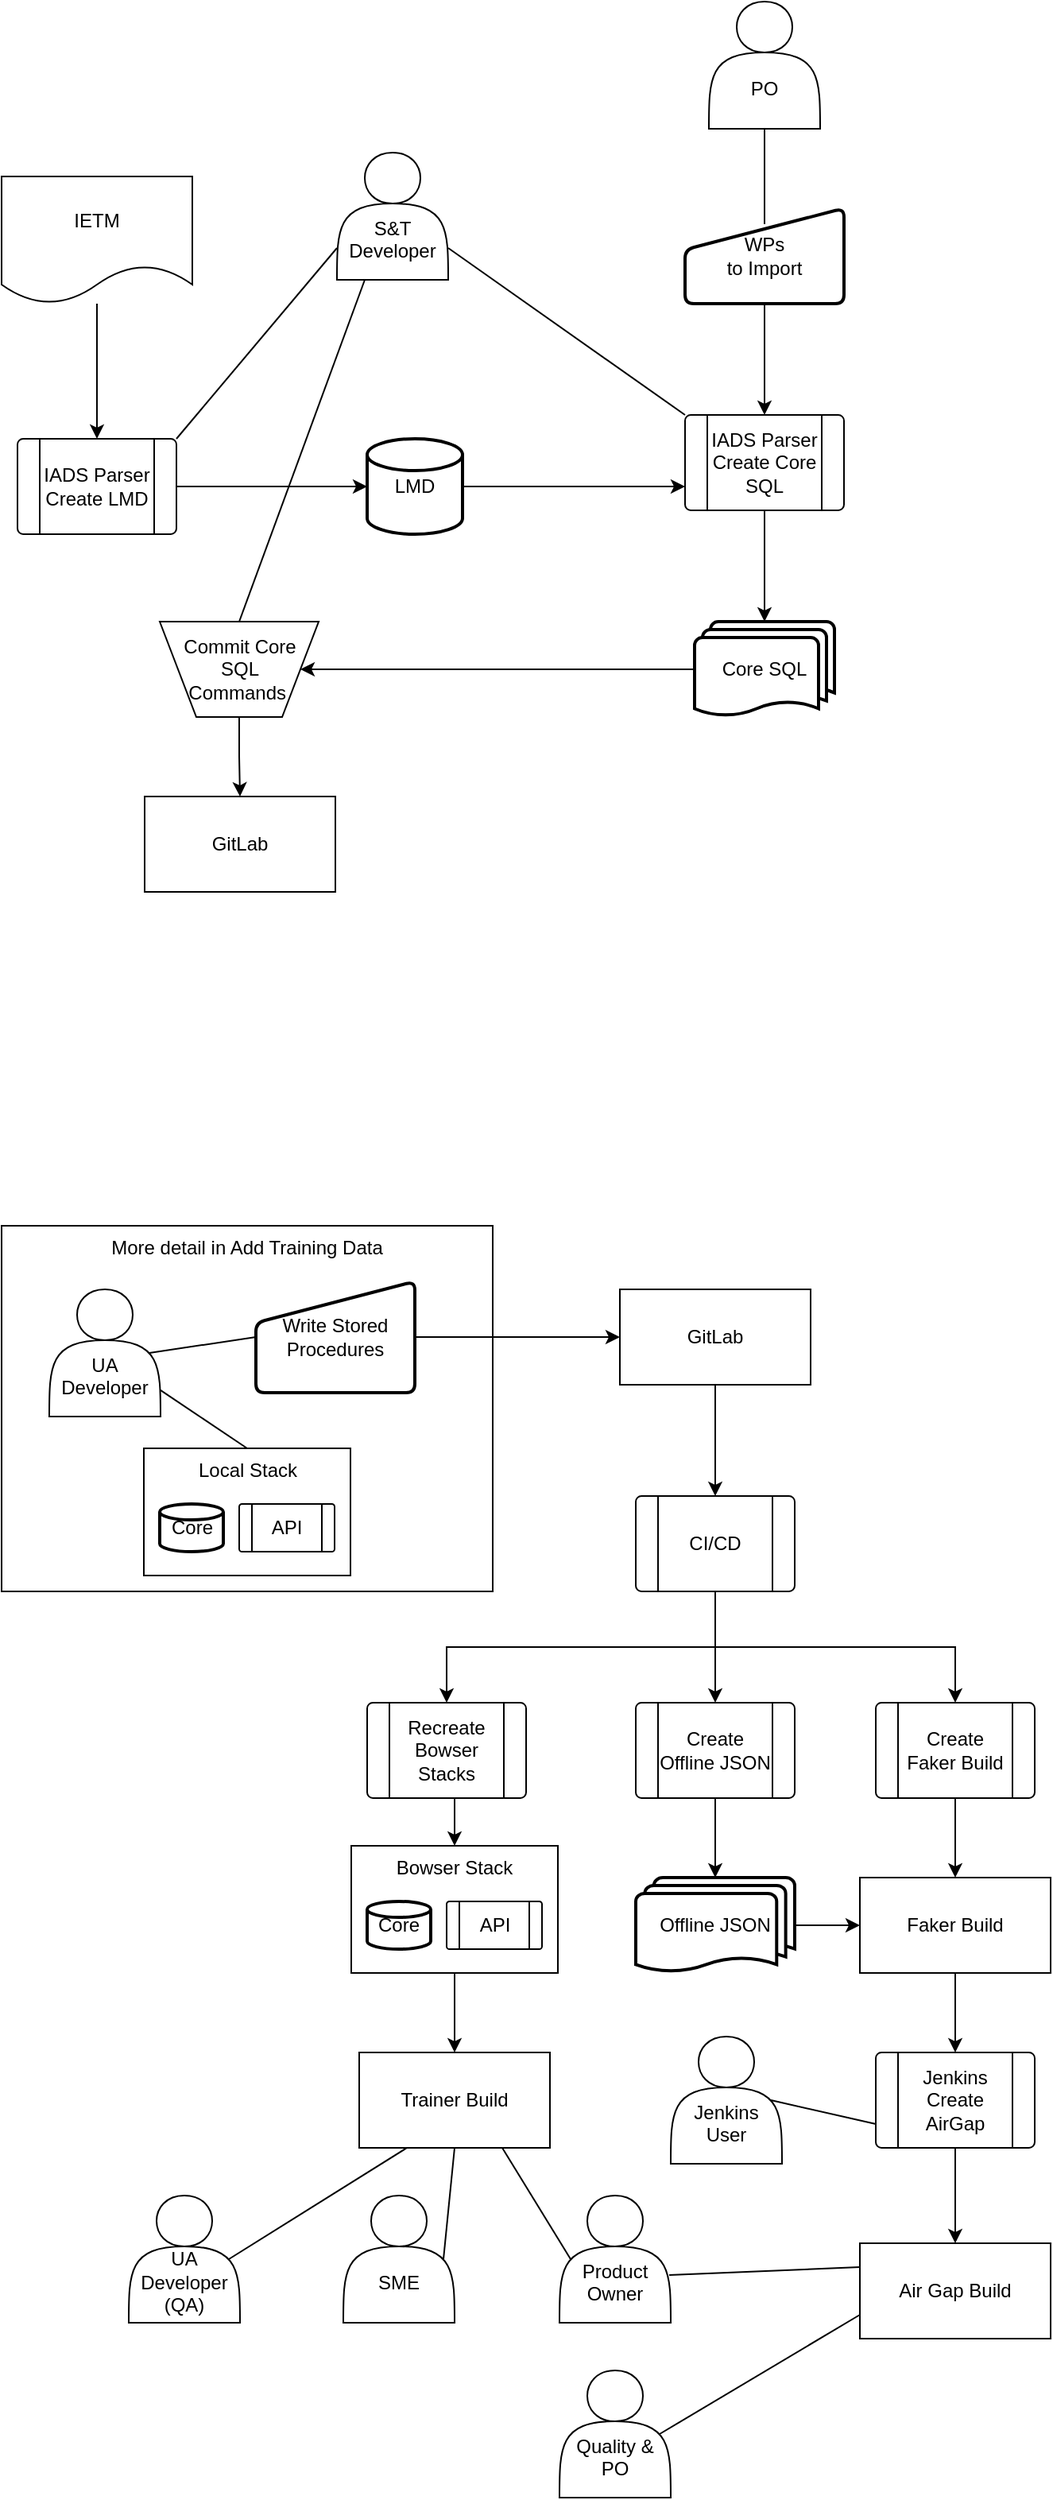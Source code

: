 <mxfile version="22.1.11" type="github">
  <diagram id="C5RBs43oDa-KdzZeNtuy" name="Page-1">
    <mxGraphModel dx="1621" dy="2085" grid="1" gridSize="10" guides="1" tooltips="1" connect="1" arrows="1" fold="1" page="1" pageScale="1" pageWidth="827" pageHeight="1169" math="0" shadow="0">
      <root>
        <mxCell id="WIyWlLk6GJQsqaUBKTNV-0" />
        <mxCell id="WIyWlLk6GJQsqaUBKTNV-1" parent="WIyWlLk6GJQsqaUBKTNV-0" />
        <mxCell id="gmqt5DbwduWL5jJ9nKZi-1" value="More detail in Add Training Data" style="rounded=0;whiteSpace=wrap;html=1;fillColor=none;verticalAlign=top;" parent="WIyWlLk6GJQsqaUBKTNV-1" vertex="1">
          <mxGeometry x="90" y="110" width="309" height="230" as="geometry" />
        </mxCell>
        <mxCell id="QNDEEkscUu9Zg__NJOHl-0" value="IETM" style="shape=document;whiteSpace=wrap;html=1;boundedLbl=1;" parent="WIyWlLk6GJQsqaUBKTNV-1" vertex="1">
          <mxGeometry x="90" y="-550" width="120" height="80" as="geometry" />
        </mxCell>
        <mxCell id="QNDEEkscUu9Zg__NJOHl-3" style="edgeStyle=orthogonalEdgeStyle;rounded=0;orthogonalLoop=1;jettySize=auto;html=1;exitX=0.5;exitY=0;exitDx=0;exitDy=0;endArrow=none;endFill=0;startArrow=classic;startFill=1;" parent="WIyWlLk6GJQsqaUBKTNV-1" source="QNDEEkscUu9Zg__NJOHl-18" target="QNDEEkscUu9Zg__NJOHl-0" edge="1">
          <mxGeometry relative="1" as="geometry">
            <mxPoint x="150" y="-385" as="sourcePoint" />
          </mxGeometry>
        </mxCell>
        <mxCell id="QNDEEkscUu9Zg__NJOHl-7" style="edgeStyle=orthogonalEdgeStyle;rounded=0;orthogonalLoop=1;jettySize=auto;html=1;exitX=1;exitY=0.5;exitDx=0;exitDy=0;entryX=0;entryY=0.5;entryDx=0;entryDy=0;entryPerimeter=0;" parent="WIyWlLk6GJQsqaUBKTNV-1" source="QNDEEkscUu9Zg__NJOHl-18" target="QNDEEkscUu9Zg__NJOHl-16" edge="1">
          <mxGeometry relative="1" as="geometry">
            <mxPoint x="150" y="-325" as="sourcePoint" />
            <mxPoint x="220" y="-295" as="targetPoint" />
          </mxGeometry>
        </mxCell>
        <mxCell id="QNDEEkscUu9Zg__NJOHl-8" value="Write Stored&lt;br&gt;Procedures" style="html=1;strokeWidth=2;shape=manualInput;whiteSpace=wrap;rounded=1;size=26;arcSize=11;" parent="WIyWlLk6GJQsqaUBKTNV-1" vertex="1">
          <mxGeometry x="250" y="145" width="100" height="70" as="geometry" />
        </mxCell>
        <mxCell id="QNDEEkscUu9Zg__NJOHl-25" style="edgeStyle=orthogonalEdgeStyle;rounded=0;orthogonalLoop=1;jettySize=auto;html=1;exitX=0.5;exitY=1;exitDx=0;exitDy=0;" parent="WIyWlLk6GJQsqaUBKTNV-1" source="gmqt5DbwduWL5jJ9nKZi-27" target="QNDEEkscUu9Zg__NJOHl-24" edge="1">
          <mxGeometry relative="1" as="geometry">
            <mxPoint x="539" y="210" as="sourcePoint" />
          </mxGeometry>
        </mxCell>
        <mxCell id="QNDEEkscUu9Zg__NJOHl-15" style="edgeStyle=orthogonalEdgeStyle;rounded=0;orthogonalLoop=1;jettySize=auto;html=1;exitX=1;exitY=0.5;exitDx=0;exitDy=0;entryX=0;entryY=0.5;entryDx=0;entryDy=0;" parent="WIyWlLk6GJQsqaUBKTNV-1" source="QNDEEkscUu9Zg__NJOHl-8" target="gmqt5DbwduWL5jJ9nKZi-27" edge="1">
          <mxGeometry relative="1" as="geometry">
            <mxPoint x="509" y="180" as="targetPoint" />
          </mxGeometry>
        </mxCell>
        <mxCell id="QNDEEkscUu9Zg__NJOHl-29" style="edgeStyle=orthogonalEdgeStyle;rounded=0;orthogonalLoop=1;jettySize=auto;html=1;exitX=1;exitY=0.5;exitDx=0;exitDy=0;exitPerimeter=0;entryX=0;entryY=0.75;entryDx=0;entryDy=0;" parent="WIyWlLk6GJQsqaUBKTNV-1" source="QNDEEkscUu9Zg__NJOHl-16" target="gmqt5DbwduWL5jJ9nKZi-11" edge="1">
          <mxGeometry relative="1" as="geometry">
            <mxPoint x="540" y="-275" as="targetPoint" />
          </mxGeometry>
        </mxCell>
        <mxCell id="QNDEEkscUu9Zg__NJOHl-16" value="LMD" style="strokeWidth=2;html=1;shape=mxgraph.flowchart.database;whiteSpace=wrap;" parent="WIyWlLk6GJQsqaUBKTNV-1" vertex="1">
          <mxGeometry x="320" y="-385" width="60" height="60" as="geometry" />
        </mxCell>
        <mxCell id="QNDEEkscUu9Zg__NJOHl-18" value="IADS Parser Create LMD" style="verticalLabelPosition=middle;verticalAlign=middle;html=1;shape=process;whiteSpace=wrap;rounded=1;size=0.14;arcSize=6;labelPosition=center;align=center;" parent="WIyWlLk6GJQsqaUBKTNV-1" vertex="1">
          <mxGeometry x="100" y="-385" width="100" height="60" as="geometry" />
        </mxCell>
        <mxCell id="QNDEEkscUu9Zg__NJOHl-22" value="&lt;br&gt;&lt;br&gt;UA Developer" style="shape=actor;whiteSpace=wrap;html=1;labelPosition=center;verticalLabelPosition=middle;align=center;verticalAlign=middle;" parent="WIyWlLk6GJQsqaUBKTNV-1" vertex="1">
          <mxGeometry x="120" y="150" width="70" height="80" as="geometry" />
        </mxCell>
        <mxCell id="QNDEEkscUu9Zg__NJOHl-43" style="edgeStyle=orthogonalEdgeStyle;rounded=0;orthogonalLoop=1;jettySize=auto;html=1;exitX=0.5;exitY=1;exitDx=0;exitDy=0;entryX=0.5;entryY=0;entryDx=0;entryDy=0;" parent="WIyWlLk6GJQsqaUBKTNV-1" source="QNDEEkscUu9Zg__NJOHl-24" target="QNDEEkscUu9Zg__NJOHl-42" edge="1">
          <mxGeometry relative="1" as="geometry" />
        </mxCell>
        <mxCell id="QNDEEkscUu9Zg__NJOHl-46" style="edgeStyle=orthogonalEdgeStyle;rounded=0;orthogonalLoop=1;jettySize=auto;html=1;exitX=0.5;exitY=1;exitDx=0;exitDy=0;entryX=0.5;entryY=0;entryDx=0;entryDy=0;" parent="WIyWlLk6GJQsqaUBKTNV-1" source="QNDEEkscUu9Zg__NJOHl-24" target="QNDEEkscUu9Zg__NJOHl-45" edge="1">
          <mxGeometry relative="1" as="geometry" />
        </mxCell>
        <mxCell id="QNDEEkscUu9Zg__NJOHl-49" style="edgeStyle=orthogonalEdgeStyle;rounded=0;orthogonalLoop=1;jettySize=auto;html=1;exitX=0.5;exitY=1;exitDx=0;exitDy=0;entryX=0.5;entryY=0;entryDx=0;entryDy=0;" parent="WIyWlLk6GJQsqaUBKTNV-1" source="QNDEEkscUu9Zg__NJOHl-24" target="QNDEEkscUu9Zg__NJOHl-48" edge="1">
          <mxGeometry relative="1" as="geometry" />
        </mxCell>
        <mxCell id="QNDEEkscUu9Zg__NJOHl-24" value="CI/CD" style="verticalLabelPosition=middle;verticalAlign=middle;html=1;shape=process;whiteSpace=wrap;rounded=1;size=0.14;arcSize=6;labelPosition=center;align=center;" parent="WIyWlLk6GJQsqaUBKTNV-1" vertex="1">
          <mxGeometry x="489" y="280" width="100" height="60" as="geometry" />
        </mxCell>
        <mxCell id="QNDEEkscUu9Zg__NJOHl-52" style="edgeStyle=orthogonalEdgeStyle;rounded=0;orthogonalLoop=1;jettySize=auto;html=1;exitX=1;exitY=0.5;exitDx=0;exitDy=0;exitPerimeter=0;entryX=0;entryY=0.5;entryDx=0;entryDy=0;" parent="WIyWlLk6GJQsqaUBKTNV-1" source="QNDEEkscUu9Zg__NJOHl-32" target="QNDEEkscUu9Zg__NJOHl-51" edge="1">
          <mxGeometry relative="1" as="geometry" />
        </mxCell>
        <mxCell id="QNDEEkscUu9Zg__NJOHl-32" value="Offline JSON" style="strokeWidth=2;html=1;shape=mxgraph.flowchart.multi-document;whiteSpace=wrap;" parent="WIyWlLk6GJQsqaUBKTNV-1" vertex="1">
          <mxGeometry x="489" y="520" width="100" height="60" as="geometry" />
        </mxCell>
        <mxCell id="QNDEEkscUu9Zg__NJOHl-60" style="edgeStyle=orthogonalEdgeStyle;rounded=0;orthogonalLoop=1;jettySize=auto;html=1;exitX=0.5;exitY=1;exitDx=0;exitDy=0;entryX=0.5;entryY=0;entryDx=0;entryDy=0;" parent="WIyWlLk6GJQsqaUBKTNV-1" source="QNDEEkscUu9Zg__NJOHl-39" target="QNDEEkscUu9Zg__NJOHl-57" edge="1">
          <mxGeometry relative="1" as="geometry">
            <mxPoint x="355" y="600" as="sourcePoint" />
          </mxGeometry>
        </mxCell>
        <mxCell id="QNDEEkscUu9Zg__NJOHl-39" value="Bowser Stack" style="rounded=0;whiteSpace=wrap;html=1;verticalAlign=top;" parent="WIyWlLk6GJQsqaUBKTNV-1" vertex="1">
          <mxGeometry x="310" y="500" width="130" height="80" as="geometry" />
        </mxCell>
        <mxCell id="QNDEEkscUu9Zg__NJOHl-44" style="edgeStyle=orthogonalEdgeStyle;rounded=0;orthogonalLoop=1;jettySize=auto;html=1;exitX=0.5;exitY=1;exitDx=0;exitDy=0;entryX=0.5;entryY=0;entryDx=0;entryDy=0;" parent="WIyWlLk6GJQsqaUBKTNV-1" source="QNDEEkscUu9Zg__NJOHl-42" target="QNDEEkscUu9Zg__NJOHl-39" edge="1">
          <mxGeometry relative="1" as="geometry" />
        </mxCell>
        <mxCell id="QNDEEkscUu9Zg__NJOHl-42" value="Recreate Bowser Stacks" style="verticalLabelPosition=middle;verticalAlign=middle;html=1;shape=process;whiteSpace=wrap;rounded=1;size=0.14;arcSize=6;labelPosition=center;align=center;" parent="WIyWlLk6GJQsqaUBKTNV-1" vertex="1">
          <mxGeometry x="320" y="410" width="100" height="60" as="geometry" />
        </mxCell>
        <mxCell id="QNDEEkscUu9Zg__NJOHl-53" style="edgeStyle=orthogonalEdgeStyle;rounded=0;orthogonalLoop=1;jettySize=auto;html=1;exitX=0.5;exitY=1;exitDx=0;exitDy=0;" parent="WIyWlLk6GJQsqaUBKTNV-1" source="QNDEEkscUu9Zg__NJOHl-45" target="QNDEEkscUu9Zg__NJOHl-51" edge="1">
          <mxGeometry relative="1" as="geometry" />
        </mxCell>
        <mxCell id="QNDEEkscUu9Zg__NJOHl-45" value="Create Faker Build" style="verticalLabelPosition=middle;verticalAlign=middle;html=1;shape=process;whiteSpace=wrap;rounded=1;size=0.14;arcSize=6;labelPosition=center;align=center;" parent="WIyWlLk6GJQsqaUBKTNV-1" vertex="1">
          <mxGeometry x="640" y="410" width="100" height="60" as="geometry" />
        </mxCell>
        <mxCell id="QNDEEkscUu9Zg__NJOHl-48" value="Create Offline JSON" style="verticalLabelPosition=middle;verticalAlign=middle;html=1;shape=process;whiteSpace=wrap;rounded=1;size=0.14;arcSize=6;labelPosition=center;align=center;" parent="WIyWlLk6GJQsqaUBKTNV-1" vertex="1">
          <mxGeometry x="489" y="410" width="100" height="60" as="geometry" />
        </mxCell>
        <mxCell id="QNDEEkscUu9Zg__NJOHl-50" style="edgeStyle=orthogonalEdgeStyle;rounded=0;orthogonalLoop=1;jettySize=auto;html=1;exitX=0.5;exitY=1;exitDx=0;exitDy=0;entryX=0.5;entryY=0;entryDx=0;entryDy=0;entryPerimeter=0;" parent="WIyWlLk6GJQsqaUBKTNV-1" source="QNDEEkscUu9Zg__NJOHl-48" target="QNDEEkscUu9Zg__NJOHl-32" edge="1">
          <mxGeometry relative="1" as="geometry" />
        </mxCell>
        <mxCell id="gmqt5DbwduWL5jJ9nKZi-29" style="edgeStyle=orthogonalEdgeStyle;rounded=0;orthogonalLoop=1;jettySize=auto;html=1;exitX=0.5;exitY=1;exitDx=0;exitDy=0;entryX=0.5;entryY=0;entryDx=0;entryDy=0;" parent="WIyWlLk6GJQsqaUBKTNV-1" source="QNDEEkscUu9Zg__NJOHl-51" target="gmqt5DbwduWL5jJ9nKZi-28" edge="1">
          <mxGeometry relative="1" as="geometry" />
        </mxCell>
        <mxCell id="QNDEEkscUu9Zg__NJOHl-51" value="Faker Build" style="rounded=0;whiteSpace=wrap;html=1;" parent="WIyWlLk6GJQsqaUBKTNV-1" vertex="1">
          <mxGeometry x="630" y="520" width="120" height="60" as="geometry" />
        </mxCell>
        <mxCell id="QNDEEkscUu9Zg__NJOHl-57" value="Trainer Build" style="rounded=0;whiteSpace=wrap;html=1;" parent="WIyWlLk6GJQsqaUBKTNV-1" vertex="1">
          <mxGeometry x="315" y="630" width="120" height="60" as="geometry" />
        </mxCell>
        <mxCell id="QNDEEkscUu9Zg__NJOHl-58" value="&lt;br&gt;&lt;br&gt;UA Developer (QA)" style="shape=actor;whiteSpace=wrap;html=1;labelPosition=center;verticalLabelPosition=middle;align=center;verticalAlign=middle;" parent="WIyWlLk6GJQsqaUBKTNV-1" vertex="1">
          <mxGeometry x="170" y="720" width="70" height="80" as="geometry" />
        </mxCell>
        <mxCell id="QNDEEkscUu9Zg__NJOHl-61" value="&lt;br&gt;&lt;br&gt;Product Owner" style="shape=actor;whiteSpace=wrap;html=1;labelPosition=center;verticalLabelPosition=middle;align=center;verticalAlign=middle;" parent="WIyWlLk6GJQsqaUBKTNV-1" vertex="1">
          <mxGeometry x="441" y="720" width="70" height="80" as="geometry" />
        </mxCell>
        <mxCell id="QNDEEkscUu9Zg__NJOHl-63" value="&lt;br&gt;&lt;br&gt;Quality &amp;amp; PO" style="shape=actor;whiteSpace=wrap;html=1;labelPosition=center;verticalLabelPosition=middle;align=center;verticalAlign=middle;" parent="WIyWlLk6GJQsqaUBKTNV-1" vertex="1">
          <mxGeometry x="441" y="830" width="70" height="80" as="geometry" />
        </mxCell>
        <mxCell id="QNDEEkscUu9Zg__NJOHl-64" value="Air Gap Build" style="rounded=0;whiteSpace=wrap;html=1;" parent="WIyWlLk6GJQsqaUBKTNV-1" vertex="1">
          <mxGeometry x="630" y="750" width="120" height="60" as="geometry" />
        </mxCell>
        <mxCell id="gmqt5DbwduWL5jJ9nKZi-2" value="&lt;br&gt;&lt;br&gt;S&amp;amp;T&lt;br&gt;Developer" style="shape=actor;whiteSpace=wrap;html=1;labelPosition=center;verticalLabelPosition=middle;align=center;verticalAlign=middle;" parent="WIyWlLk6GJQsqaUBKTNV-1" vertex="1">
          <mxGeometry x="301" y="-565" width="70" height="80" as="geometry" />
        </mxCell>
        <mxCell id="gmqt5DbwduWL5jJ9nKZi-3" value="" style="endArrow=none;html=1;rounded=0;entryX=0;entryY=0;entryDx=0;entryDy=0;exitX=1;exitY=0.75;exitDx=0;exitDy=0;endFill=0;" parent="WIyWlLk6GJQsqaUBKTNV-1" source="gmqt5DbwduWL5jJ9nKZi-2" target="gmqt5DbwduWL5jJ9nKZi-11" edge="1">
          <mxGeometry width="50" height="50" relative="1" as="geometry">
            <mxPoint x="465" y="-400" as="sourcePoint" />
            <mxPoint x="515" y="-450" as="targetPoint" />
          </mxGeometry>
        </mxCell>
        <mxCell id="gmqt5DbwduWL5jJ9nKZi-4" value="" style="endArrow=none;html=1;rounded=0;entryX=1;entryY=0;entryDx=0;entryDy=0;exitX=0;exitY=0.75;exitDx=0;exitDy=0;endFill=0;" parent="WIyWlLk6GJQsqaUBKTNV-1" source="gmqt5DbwduWL5jJ9nKZi-2" target="QNDEEkscUu9Zg__NJOHl-18" edge="1">
          <mxGeometry width="50" height="50" relative="1" as="geometry">
            <mxPoint x="380" y="-475" as="sourcePoint" />
            <mxPoint x="430" y="-525" as="targetPoint" />
          </mxGeometry>
        </mxCell>
        <mxCell id="gmqt5DbwduWL5jJ9nKZi-25" style="edgeStyle=orthogonalEdgeStyle;rounded=0;orthogonalLoop=1;jettySize=auto;html=1;exitX=0.5;exitY=1;exitDx=0;exitDy=0;entryX=0.5;entryY=0;entryDx=0;entryDy=0;" parent="WIyWlLk6GJQsqaUBKTNV-1" source="gmqt5DbwduWL5jJ9nKZi-5" target="gmqt5DbwduWL5jJ9nKZi-24" edge="1">
          <mxGeometry relative="1" as="geometry" />
        </mxCell>
        <mxCell id="gmqt5DbwduWL5jJ9nKZi-5" value="Commit Core SQL &lt;br&gt;Commands&amp;nbsp;" style="verticalLabelPosition=middle;verticalAlign=middle;html=1;shape=trapezoid;perimeter=trapezoidPerimeter;whiteSpace=wrap;size=0.23;arcSize=10;flipV=1;labelPosition=center;align=center;" parent="WIyWlLk6GJQsqaUBKTNV-1" vertex="1">
          <mxGeometry x="189.5" y="-270" width="100" height="60" as="geometry" />
        </mxCell>
        <mxCell id="gmqt5DbwduWL5jJ9nKZi-6" value="Core SQL" style="strokeWidth=2;html=1;shape=mxgraph.flowchart.multi-document;whiteSpace=wrap;" parent="WIyWlLk6GJQsqaUBKTNV-1" vertex="1">
          <mxGeometry x="526" y="-270" width="88" height="60" as="geometry" />
        </mxCell>
        <mxCell id="gmqt5DbwduWL5jJ9nKZi-14" style="edgeStyle=orthogonalEdgeStyle;rounded=0;orthogonalLoop=1;jettySize=auto;html=1;exitX=0.5;exitY=1;exitDx=0;exitDy=0;" parent="WIyWlLk6GJQsqaUBKTNV-1" source="gmqt5DbwduWL5jJ9nKZi-9" target="gmqt5DbwduWL5jJ9nKZi-11" edge="1">
          <mxGeometry relative="1" as="geometry" />
        </mxCell>
        <mxCell id="gmqt5DbwduWL5jJ9nKZi-9" value="WPs&lt;br&gt;to Import" style="html=1;strokeWidth=2;shape=manualInput;whiteSpace=wrap;rounded=1;size=26;arcSize=11;" parent="WIyWlLk6GJQsqaUBKTNV-1" vertex="1">
          <mxGeometry x="520" y="-530" width="100" height="60" as="geometry" />
        </mxCell>
        <mxCell id="gmqt5DbwduWL5jJ9nKZi-15" value="" style="edgeStyle=orthogonalEdgeStyle;rounded=0;orthogonalLoop=1;jettySize=auto;html=1;exitX=0.5;exitY=1;exitDx=0;exitDy=0;" parent="WIyWlLk6GJQsqaUBKTNV-1" source="gmqt5DbwduWL5jJ9nKZi-11" target="gmqt5DbwduWL5jJ9nKZi-6" edge="1">
          <mxGeometry relative="1" as="geometry">
            <mxPoint x="476" y="-270" as="sourcePoint" />
          </mxGeometry>
        </mxCell>
        <mxCell id="gmqt5DbwduWL5jJ9nKZi-11" value="IADS Parser Create Core SQL" style="verticalLabelPosition=middle;verticalAlign=middle;html=1;shape=process;whiteSpace=wrap;rounded=1;size=0.14;arcSize=6;labelPosition=center;align=center;" parent="WIyWlLk6GJQsqaUBKTNV-1" vertex="1">
          <mxGeometry x="520" y="-400" width="100" height="60" as="geometry" />
        </mxCell>
        <mxCell id="gmqt5DbwduWL5jJ9nKZi-16" value="&lt;br&gt;&lt;br&gt;PO" style="shape=actor;whiteSpace=wrap;html=1;labelPosition=center;verticalLabelPosition=middle;align=center;verticalAlign=middle;" parent="WIyWlLk6GJQsqaUBKTNV-1" vertex="1">
          <mxGeometry x="535" y="-660" width="70" height="80" as="geometry" />
        </mxCell>
        <mxCell id="gmqt5DbwduWL5jJ9nKZi-17" style="edgeStyle=orthogonalEdgeStyle;rounded=0;orthogonalLoop=1;jettySize=auto;html=1;exitX=0.5;exitY=1;exitDx=0;exitDy=0;entryX=0.5;entryY=0.167;entryDx=0;entryDy=0;entryPerimeter=0;endArrow=none;endFill=0;" parent="WIyWlLk6GJQsqaUBKTNV-1" source="gmqt5DbwduWL5jJ9nKZi-16" target="gmqt5DbwduWL5jJ9nKZi-9" edge="1">
          <mxGeometry relative="1" as="geometry" />
        </mxCell>
        <mxCell id="gmqt5DbwduWL5jJ9nKZi-22" value="Core" style="strokeWidth=2;html=1;shape=mxgraph.flowchart.database;whiteSpace=wrap;" parent="WIyWlLk6GJQsqaUBKTNV-1" vertex="1">
          <mxGeometry x="320" y="535" width="40" height="30" as="geometry" />
        </mxCell>
        <mxCell id="gmqt5DbwduWL5jJ9nKZi-24" value="GitLab" style="rounded=0;whiteSpace=wrap;html=1;" parent="WIyWlLk6GJQsqaUBKTNV-1" vertex="1">
          <mxGeometry x="180" y="-160" width="120" height="60" as="geometry" />
        </mxCell>
        <mxCell id="gmqt5DbwduWL5jJ9nKZi-26" value="API" style="verticalLabelPosition=middle;verticalAlign=middle;html=1;shape=process;whiteSpace=wrap;rounded=1;size=0.14;arcSize=6;labelPosition=center;align=center;" parent="WIyWlLk6GJQsqaUBKTNV-1" vertex="1">
          <mxGeometry x="370" y="535" width="60" height="30" as="geometry" />
        </mxCell>
        <mxCell id="gmqt5DbwduWL5jJ9nKZi-27" value="GitLab" style="rounded=0;whiteSpace=wrap;html=1;" parent="WIyWlLk6GJQsqaUBKTNV-1" vertex="1">
          <mxGeometry x="479" y="150" width="120" height="60" as="geometry" />
        </mxCell>
        <mxCell id="gmqt5DbwduWL5jJ9nKZi-30" style="edgeStyle=orthogonalEdgeStyle;rounded=0;orthogonalLoop=1;jettySize=auto;html=1;exitX=0.5;exitY=1;exitDx=0;exitDy=0;entryX=0.5;entryY=0;entryDx=0;entryDy=0;" parent="WIyWlLk6GJQsqaUBKTNV-1" source="gmqt5DbwduWL5jJ9nKZi-28" target="QNDEEkscUu9Zg__NJOHl-64" edge="1">
          <mxGeometry relative="1" as="geometry" />
        </mxCell>
        <mxCell id="gmqt5DbwduWL5jJ9nKZi-28" value="Jenkins Create AirGap" style="verticalLabelPosition=middle;verticalAlign=middle;html=1;shape=process;whiteSpace=wrap;rounded=1;size=0.14;arcSize=6;labelPosition=center;align=center;" parent="WIyWlLk6GJQsqaUBKTNV-1" vertex="1">
          <mxGeometry x="640" y="630" width="100" height="60" as="geometry" />
        </mxCell>
        <mxCell id="gmqt5DbwduWL5jJ9nKZi-31" value="" style="endArrow=none;html=1;rounded=0;entryX=0.75;entryY=1;entryDx=0;entryDy=0;exitX=0.1;exitY=0.5;exitDx=0;exitDy=0;exitPerimeter=0;endFill=0;" parent="WIyWlLk6GJQsqaUBKTNV-1" source="QNDEEkscUu9Zg__NJOHl-61" target="QNDEEkscUu9Zg__NJOHl-57" edge="1">
          <mxGeometry width="50" height="50" relative="1" as="geometry">
            <mxPoint x="510" y="700" as="sourcePoint" />
            <mxPoint x="560" y="650" as="targetPoint" />
          </mxGeometry>
        </mxCell>
        <mxCell id="gmqt5DbwduWL5jJ9nKZi-32" value="" style="endArrow=none;html=1;rounded=0;entryX=0;entryY=0.25;entryDx=0;entryDy=0;exitX=0.986;exitY=0.625;exitDx=0;exitDy=0;exitPerimeter=0;" parent="WIyWlLk6GJQsqaUBKTNV-1" source="QNDEEkscUu9Zg__NJOHl-61" target="QNDEEkscUu9Zg__NJOHl-64" edge="1">
          <mxGeometry width="50" height="50" relative="1" as="geometry">
            <mxPoint x="510" y="700" as="sourcePoint" />
            <mxPoint x="560" y="650" as="targetPoint" />
          </mxGeometry>
        </mxCell>
        <mxCell id="gmqt5DbwduWL5jJ9nKZi-33" value="" style="endArrow=none;html=1;rounded=0;entryX=0;entryY=0.75;entryDx=0;entryDy=0;exitX=0.9;exitY=0.5;exitDx=0;exitDy=0;exitPerimeter=0;" parent="WIyWlLk6GJQsqaUBKTNV-1" source="QNDEEkscUu9Zg__NJOHl-63" target="QNDEEkscUu9Zg__NJOHl-64" edge="1">
          <mxGeometry width="50" height="50" relative="1" as="geometry">
            <mxPoint x="510" y="700" as="sourcePoint" />
            <mxPoint x="560" y="650" as="targetPoint" />
          </mxGeometry>
        </mxCell>
        <mxCell id="gmqt5DbwduWL5jJ9nKZi-34" value="" style="endArrow=none;html=1;rounded=0;exitX=0.9;exitY=0.5;exitDx=0;exitDy=0;exitPerimeter=0;entryX=0.25;entryY=1;entryDx=0;entryDy=0;" parent="WIyWlLk6GJQsqaUBKTNV-1" source="QNDEEkscUu9Zg__NJOHl-58" target="QNDEEkscUu9Zg__NJOHl-57" edge="1">
          <mxGeometry width="50" height="50" relative="1" as="geometry">
            <mxPoint x="510" y="700" as="sourcePoint" />
            <mxPoint x="560" y="650" as="targetPoint" />
          </mxGeometry>
        </mxCell>
        <mxCell id="gmqt5DbwduWL5jJ9nKZi-36" value="&lt;br&gt;&lt;br&gt;Jenkins User" style="shape=actor;whiteSpace=wrap;html=1;labelPosition=center;verticalLabelPosition=middle;align=center;verticalAlign=middle;" parent="WIyWlLk6GJQsqaUBKTNV-1" vertex="1">
          <mxGeometry x="511" y="620" width="70" height="80" as="geometry" />
        </mxCell>
        <mxCell id="gmqt5DbwduWL5jJ9nKZi-38" value="" style="endArrow=none;html=1;rounded=0;exitX=0.9;exitY=0.5;exitDx=0;exitDy=0;exitPerimeter=0;entryX=0;entryY=0.75;entryDx=0;entryDy=0;" parent="WIyWlLk6GJQsqaUBKTNV-1" source="gmqt5DbwduWL5jJ9nKZi-36" target="gmqt5DbwduWL5jJ9nKZi-28" edge="1">
          <mxGeometry width="50" height="50" relative="1" as="geometry">
            <mxPoint x="520" y="480" as="sourcePoint" />
            <mxPoint x="570" y="430" as="targetPoint" />
          </mxGeometry>
        </mxCell>
        <mxCell id="gmqt5DbwduWL5jJ9nKZi-40" value="" style="endArrow=none;html=1;rounded=0;exitX=0.9;exitY=0.5;exitDx=0;exitDy=0;exitPerimeter=0;entryX=0;entryY=0.5;entryDx=0;entryDy=0;" parent="WIyWlLk6GJQsqaUBKTNV-1" source="QNDEEkscUu9Zg__NJOHl-22" target="QNDEEkscUu9Zg__NJOHl-8" edge="1">
          <mxGeometry width="50" height="50" relative="1" as="geometry">
            <mxPoint x="500" y="440" as="sourcePoint" />
            <mxPoint x="550" y="390" as="targetPoint" />
          </mxGeometry>
        </mxCell>
        <mxCell id="-AV2ESVQw37usRbm3Q_t-1" value="Local Stack" style="rounded=0;whiteSpace=wrap;html=1;verticalAlign=top;" parent="WIyWlLk6GJQsqaUBKTNV-1" vertex="1">
          <mxGeometry x="179.5" y="250" width="130" height="80" as="geometry" />
        </mxCell>
        <mxCell id="-AV2ESVQw37usRbm3Q_t-2" value="Core" style="strokeWidth=2;html=1;shape=mxgraph.flowchart.database;whiteSpace=wrap;" parent="WIyWlLk6GJQsqaUBKTNV-1" vertex="1">
          <mxGeometry x="189.5" y="285" width="40" height="30" as="geometry" />
        </mxCell>
        <mxCell id="-AV2ESVQw37usRbm3Q_t-3" value="API" style="verticalLabelPosition=middle;verticalAlign=middle;html=1;shape=process;whiteSpace=wrap;rounded=1;size=0.14;arcSize=6;labelPosition=center;align=center;" parent="WIyWlLk6GJQsqaUBKTNV-1" vertex="1">
          <mxGeometry x="239.5" y="285" width="60" height="30" as="geometry" />
        </mxCell>
        <mxCell id="-AV2ESVQw37usRbm3Q_t-4" value="" style="endArrow=none;html=1;rounded=0;exitX=0.5;exitY=0;exitDx=0;exitDy=0;" parent="WIyWlLk6GJQsqaUBKTNV-1" source="-AV2ESVQw37usRbm3Q_t-1" target="QNDEEkscUu9Zg__NJOHl-22" edge="1">
          <mxGeometry width="50" height="50" relative="1" as="geometry">
            <mxPoint x="370" y="300" as="sourcePoint" />
            <mxPoint x="420" y="250" as="targetPoint" />
          </mxGeometry>
        </mxCell>
        <mxCell id="vdBih_QLKTcYDzvtwaLA-3" value="" style="edgeStyle=orthogonalEdgeStyle;rounded=0;orthogonalLoop=1;jettySize=auto;html=1;exitX=0;exitY=0.5;exitDx=0;exitDy=0;exitPerimeter=0;entryX=1;entryY=0.5;entryDx=0;entryDy=0;" parent="WIyWlLk6GJQsqaUBKTNV-1" source="gmqt5DbwduWL5jJ9nKZi-6" target="gmqt5DbwduWL5jJ9nKZi-5" edge="1">
          <mxGeometry relative="1" as="geometry">
            <mxPoint x="526" y="-270" as="sourcePoint" />
            <mxPoint x="477.5" y="-270" as="targetPoint" />
            <Array as="points" />
          </mxGeometry>
        </mxCell>
        <mxCell id="vdBih_QLKTcYDzvtwaLA-5" value="" style="endArrow=none;html=1;rounded=0;entryX=0.25;entryY=1;entryDx=0;entryDy=0;exitX=0.5;exitY=0;exitDx=0;exitDy=0;" parent="WIyWlLk6GJQsqaUBKTNV-1" source="gmqt5DbwduWL5jJ9nKZi-5" target="gmqt5DbwduWL5jJ9nKZi-2" edge="1">
          <mxGeometry width="50" height="50" relative="1" as="geometry">
            <mxPoint x="410" y="-260" as="sourcePoint" />
            <mxPoint x="460" y="-310" as="targetPoint" />
          </mxGeometry>
        </mxCell>
        <mxCell id="nTyst-7H_TQxdHeL6iLz-0" value="&lt;br&gt;&lt;br&gt;SME" style="shape=actor;whiteSpace=wrap;html=1;labelPosition=center;verticalLabelPosition=middle;align=center;verticalAlign=middle;" vertex="1" parent="WIyWlLk6GJQsqaUBKTNV-1">
          <mxGeometry x="305" y="720" width="70" height="80" as="geometry" />
        </mxCell>
        <mxCell id="nTyst-7H_TQxdHeL6iLz-1" value="" style="endArrow=none;html=1;rounded=0;exitX=0.9;exitY=0.5;exitDx=0;exitDy=0;exitPerimeter=0;entryX=0.5;entryY=1;entryDx=0;entryDy=0;" edge="1" parent="WIyWlLk6GJQsqaUBKTNV-1" source="nTyst-7H_TQxdHeL6iLz-0" target="QNDEEkscUu9Zg__NJOHl-57">
          <mxGeometry width="50" height="50" relative="1" as="geometry">
            <mxPoint x="390" y="580" as="sourcePoint" />
            <mxPoint x="440" y="530" as="targetPoint" />
          </mxGeometry>
        </mxCell>
      </root>
    </mxGraphModel>
  </diagram>
</mxfile>
